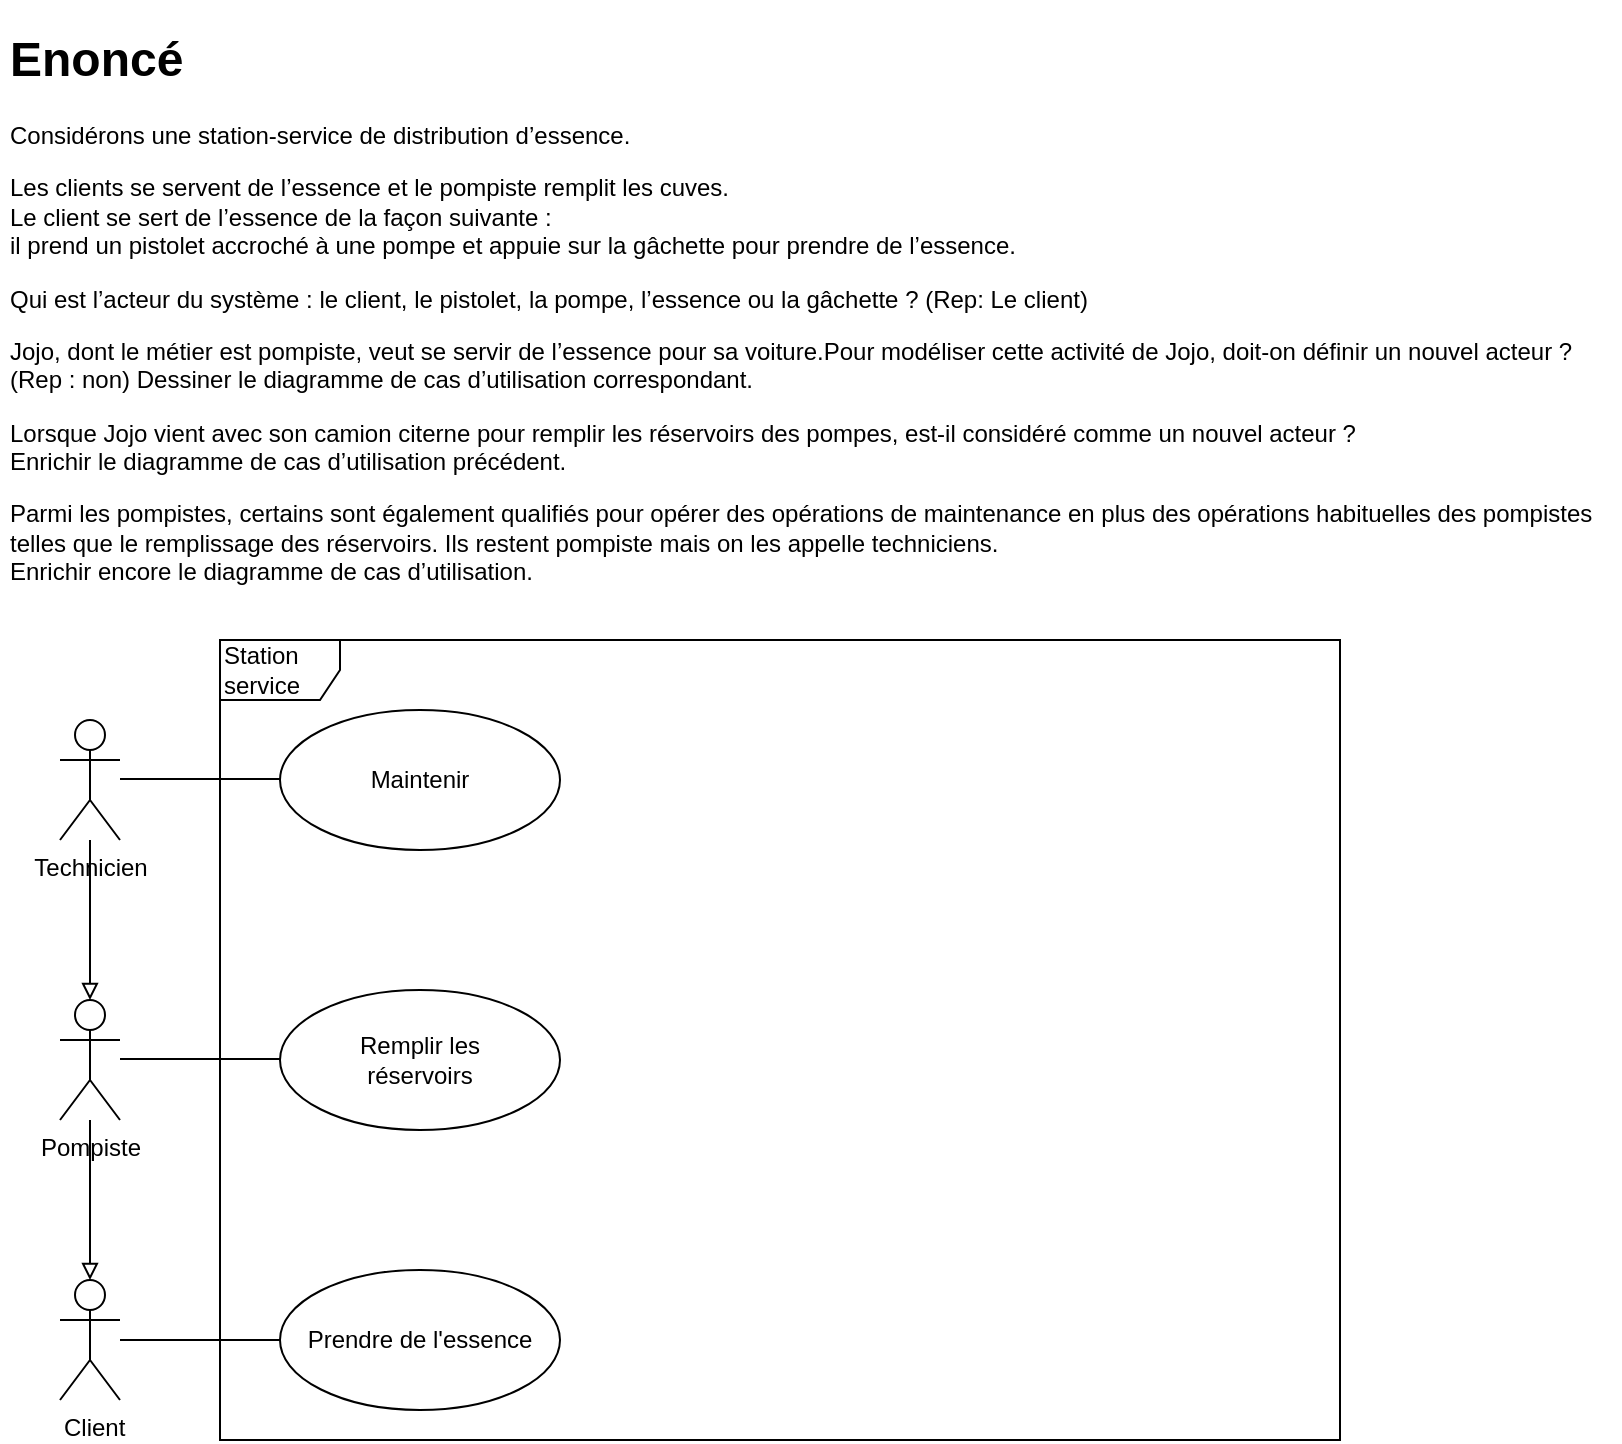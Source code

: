 <mxfile version="13.10.9" type="github">
  <diagram id="uzbKtm6OhF9Lw1mfzs1N" name="Page-1">
    <mxGraphModel dx="1038" dy="575" grid="1" gridSize="10" guides="1" tooltips="1" connect="1" arrows="1" fold="1" page="1" pageScale="1" pageWidth="827" pageHeight="1169" math="0" shadow="0">
      <root>
        <mxCell id="0" />
        <mxCell id="1" parent="0" />
        <mxCell id="jdVANcnuj8nwFvmUPl1E-2" value="&lt;h1&gt;Enoncé&lt;br&gt;&lt;/h1&gt;&lt;p&gt;Considérons une station-service de distribution d’essence.&lt;br&gt;&lt;/p&gt;&lt;p&gt;Les clients se servent de l’essence et le pompiste remplit les cuves.&lt;br&gt;Le client se sert de l’essence de la façon suivante :&lt;br&gt;il prend un pistolet accroché à une pompe et appuie sur la gâchette pour prendre de l’essence.&lt;/p&gt;&lt;p&gt;Qui est l’acteur du système : le client, le pistolet, la pompe, l’essence ou la gâchette ? (Rep: Le client)&lt;br&gt;&lt;/p&gt;&lt;p&gt;Jojo, dont le métier est pompiste, veut se servir de l’essence pour sa voiture.Pour modéliser cette activité de Jojo, doit-on définir un nouvel acteur ? (Rep : non) Dessiner le diagramme de cas d’utilisation correspondant.&lt;/p&gt;&lt;p&gt;Lorsque Jojo vient avec son camion citerne pour remplir les réservoirs des pompes, est-il considéré comme un nouvel acteur ?&lt;br&gt;Enrichir le diagramme de cas d’utilisation précédent.&lt;/p&gt;&lt;p&gt;Parmi les pompistes, certains sont également qualifiés pour opérer des opérations de maintenance en plus des opérations habituelles des pompistes telles que le remplissage des réservoirs. Ils restent pompiste mais on les appelle techniciens.&lt;br&gt;Enrichir encore le diagramme de cas d’utilisation.&lt;/p&gt;" style="text;html=1;strokeColor=none;fillColor=none;spacing=5;spacingTop=-20;whiteSpace=wrap;overflow=hidden;rounded=0;fontSize=12;align=left;" vertex="1" parent="1">
          <mxGeometry x="10" y="10" width="810" height="290" as="geometry" />
        </mxCell>
        <mxCell id="jdVANcnuj8nwFvmUPl1E-3" value="Station service" style="shape=umlFrame;whiteSpace=wrap;html=1;fontSize=12;align=left;" vertex="1" parent="1">
          <mxGeometry x="120" y="320" width="560" height="400" as="geometry" />
        </mxCell>
        <mxCell id="jdVANcnuj8nwFvmUPl1E-19" value="" style="edgeStyle=orthogonalEdgeStyle;rounded=0;orthogonalLoop=1;jettySize=auto;html=1;endArrow=block;endFill=0;fontSize=12;entryX=0.5;entryY=0;entryDx=0;entryDy=0;entryPerimeter=0;" edge="1" parent="1" source="jdVANcnuj8nwFvmUPl1E-4" target="jdVANcnuj8nwFvmUPl1E-18">
          <mxGeometry relative="1" as="geometry">
            <mxPoint x="55" y="490" as="targetPoint" />
          </mxGeometry>
        </mxCell>
        <mxCell id="jdVANcnuj8nwFvmUPl1E-4" value="Technicien" style="shape=umlActor;verticalLabelPosition=bottom;verticalAlign=top;html=1;fontSize=12;align=center;" vertex="1" parent="1">
          <mxGeometry x="40" y="360" width="30" height="60" as="geometry" />
        </mxCell>
        <mxCell id="jdVANcnuj8nwFvmUPl1E-8" value="Remplir les&lt;br&gt;réservoirs" style="ellipse;whiteSpace=wrap;html=1;fontSize=12;align=center;" vertex="1" parent="1">
          <mxGeometry x="150" y="495" width="140" height="70" as="geometry" />
        </mxCell>
        <mxCell id="jdVANcnuj8nwFvmUPl1E-9" value="Prendre de l&#39;essence" style="ellipse;whiteSpace=wrap;html=1;fontSize=12;align=center;" vertex="1" parent="1">
          <mxGeometry x="150" y="635" width="140" height="70" as="geometry" />
        </mxCell>
        <mxCell id="jdVANcnuj8nwFvmUPl1E-21" value="" style="edgeStyle=orthogonalEdgeStyle;rounded=0;orthogonalLoop=1;jettySize=auto;html=1;endArrow=block;endFill=0;fontSize=12;" edge="1" parent="1" source="jdVANcnuj8nwFvmUPl1E-18" target="jdVANcnuj8nwFvmUPl1E-20">
          <mxGeometry relative="1" as="geometry">
            <mxPoint x="70" y="600" as="sourcePoint" />
          </mxGeometry>
        </mxCell>
        <mxCell id="jdVANcnuj8nwFvmUPl1E-18" value="Pompiste" style="shape=umlActor;verticalLabelPosition=bottom;verticalAlign=top;html=1;fontSize=12;align=center;" vertex="1" parent="1">
          <mxGeometry x="40" y="500" width="30" height="60" as="geometry" />
        </mxCell>
        <mxCell id="jdVANcnuj8nwFvmUPl1E-20" value="&lt;div&gt;Client&lt;/div&gt;" style="shape=umlActor;verticalLabelPosition=bottom;verticalAlign=top;html=1;fontSize=12;align=left;" vertex="1" parent="1">
          <mxGeometry x="40" y="640" width="30" height="60" as="geometry" />
        </mxCell>
        <mxCell id="jdVANcnuj8nwFvmUPl1E-22" value="Maintenir" style="ellipse;whiteSpace=wrap;html=1;fontSize=12;align=center;" vertex="1" parent="1">
          <mxGeometry x="150" y="355" width="140" height="70" as="geometry" />
        </mxCell>
        <mxCell id="jdVANcnuj8nwFvmUPl1E-27" value="" style="endArrow=none;html=1;fontSize=12;entryX=0;entryY=0.5;entryDx=0;entryDy=0;" edge="1" parent="1" source="jdVANcnuj8nwFvmUPl1E-20" target="jdVANcnuj8nwFvmUPl1E-9">
          <mxGeometry width="50" height="50" relative="1" as="geometry">
            <mxPoint x="380" y="670" as="sourcePoint" />
            <mxPoint x="430" y="620" as="targetPoint" />
          </mxGeometry>
        </mxCell>
        <mxCell id="jdVANcnuj8nwFvmUPl1E-28" value="" style="endArrow=none;html=1;fontSize=12;entryX=0;entryY=0.5;entryDx=0;entryDy=0;" edge="1" parent="1">
          <mxGeometry width="50" height="50" relative="1" as="geometry">
            <mxPoint x="70" y="529.5" as="sourcePoint" />
            <mxPoint x="150" y="529.5" as="targetPoint" />
          </mxGeometry>
        </mxCell>
        <mxCell id="jdVANcnuj8nwFvmUPl1E-29" value="" style="endArrow=none;html=1;fontSize=12;entryX=0;entryY=0.5;entryDx=0;entryDy=0;" edge="1" parent="1">
          <mxGeometry width="50" height="50" relative="1" as="geometry">
            <mxPoint x="70" y="389.5" as="sourcePoint" />
            <mxPoint x="150" y="389.5" as="targetPoint" />
          </mxGeometry>
        </mxCell>
      </root>
    </mxGraphModel>
  </diagram>
</mxfile>
